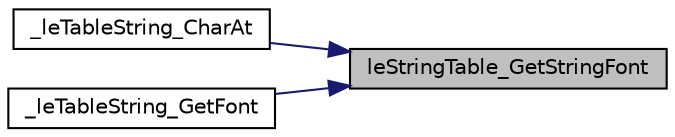 digraph "leStringTable_GetStringFont"
{
 // LATEX_PDF_SIZE
  edge [fontname="Helvetica",fontsize="10",labelfontname="Helvetica",labelfontsize="10"];
  node [fontname="Helvetica",fontsize="10",shape=record];
  rankdir="RL";
  Node1 [label="leStringTable_GetStringFont",height=0.2,width=0.4,color="black", fillcolor="grey75", style="filled", fontcolor="black",tooltip=" "];
  Node1 -> Node2 [dir="back",color="midnightblue",fontsize="10",style="solid",fontname="Helvetica"];
  Node2 [label="_leTableString_CharAt",height=0.2,width=0.4,color="black", fillcolor="white", style="filled",URL="$legato__tablestring_8c.html#a78ea81f69fd505961ac0888237cd122a",tooltip=" "];
  Node1 -> Node3 [dir="back",color="midnightblue",fontsize="10",style="solid",fontname="Helvetica"];
  Node3 [label="_leTableString_GetFont",height=0.2,width=0.4,color="black", fillcolor="white", style="filled",URL="$legato__tablestring_8c.html#af78b9a6e0e254f40f6ecb6e4494b328d",tooltip=" "];
}
